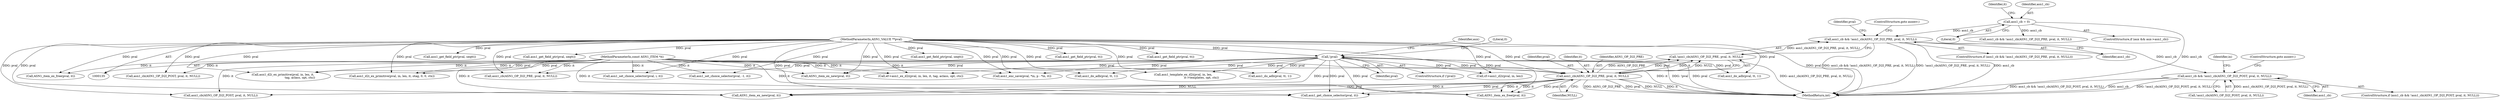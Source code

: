 digraph "0_openssl_cc598f321fbac9c04da5766243ed55d55948637d@pointer" {
"1000464" [label="(Call,asn1_cb && !asn1_cb(ASN1_OP_D2I_PRE, pval, it, NULL))"];
"1000206" [label="(Call,asn1_cb = 0)"];
"1000466" [label="(Call,!asn1_cb(ASN1_OP_D2I_PRE, pval, it, NULL))"];
"1000467" [label="(Call,asn1_cb(ASN1_OP_D2I_PRE, pval, it, NULL))"];
"1000196" [label="(Call,!pval)"];
"1000136" [label="(MethodParameterIn,ASN1_VALUE **pval)"];
"1000139" [label="(MethodParameterIn,const ASN1_ITEM *it)"];
"1000607" [label="(Call,asn1_cb && !asn1_cb(ASN1_OP_D2I_POST, pval, it, NULL))"];
"1000441" [label="(Call,cf->asn1_d2i(pval, in, len))"];
"1000464" [label="(Call,asn1_cb && !asn1_cb(ASN1_OP_D2I_PRE, pval, it, NULL))"];
"1000199" [label="(Literal,0)"];
"1000725" [label="(Call,asn1_cb && !asn1_cb(ASN1_OP_D2I_PRE, pval, it, NULL))"];
"1000803" [label="(Call,asn1_do_adb(pval, tt, 1))"];
"1000139" [label="(MethodParameterIn,const ASN1_ITEM *it)"];
"1000211" [label="(Identifier,it)"];
"1000200" [label="(ControlStructure,if (aux && aux->asn1_cb))"];
"1001019" [label="(Call,ASN1_item_ex_free(pval, it))"];
"1000463" [label="(ControlStructure,if (asn1_cb && !asn1_cb(ASN1_OP_D2I_PRE, pval, it, NULL)))"];
"1000207" [label="(Identifier,asn1_cb)"];
"1000243" [label="(Call,asn1_d2i_ex_primitive(pval, in, len, it,\n                                     tag, aclass, opt, ctx))"];
"1000468" [label="(Identifier,ASN1_OP_D2I_PRE)"];
"1000516" [label="(Call,ASN1_item_ex_new(pval, it))"];
"1000202" [label="(Identifier,aux)"];
"1000317" [label="(Call,asn1_d2i_ex_primitive(pval, in, len, it, otag, 0, 0, ctx))"];
"1000466" [label="(Call,!asn1_cb(ASN1_OP_D2I_PRE, pval, it, NULL))"];
"1000208" [label="(Literal,0)"];
"1000813" [label="(Call,asn1_get_field_ptr(pval, seqtt))"];
"1000609" [label="(Call,!asn1_cb(ASN1_OP_D2I_POST, pval, it, NULL))"];
"1000479" [label="(Call,asn1_get_choice_selector(pval, it))"];
"1000608" [label="(Identifier,asn1_cb)"];
"1000615" [label="(ControlStructure,goto auxerr;)"];
"1000467" [label="(Call,asn1_cb(ASN1_OP_D2I_PRE, pval, it, NULL))"];
"1000333" [label="(Call,ef->asn1_ex_d2i(pval, in, len, it, tag, aclass, opt, ctx))"];
"1000960" [label="(Call,asn1_get_field_ptr(pval, seqtt))"];
"1000606" [label="(ControlStructure,if (asn1_cb && !asn1_cb(ASN1_OP_D2I_POST, pval, it, NULL)))"];
"1000618" [label="(Identifier,in)"];
"1000206" [label="(Call,asn1_cb = 0)"];
"1000728" [label="(Call,asn1_cb(ASN1_OP_D2I_PRE, pval, it, NULL))"];
"1000602" [label="(Call,asn1_set_choice_selector(pval, i, it))"];
"1000469" [label="(Identifier,pval)"];
"1000471" [label="(Identifier,NULL)"];
"1000470" [label="(Identifier,it)"];
"1000233" [label="(Call,asn1_template_ex_d2i(pval, in, len,\n                                        it->templates, opt, ctx))"];
"1000475" [label="(Identifier,pval)"];
"1000607" [label="(Call,asn1_cb && !asn1_cb(ASN1_OP_D2I_POST, pval, it, NULL))"];
"1000136" [label="(MethodParameterIn,ASN1_VALUE **pval)"];
"1000772" [label="(Call,asn1_get_field_ptr(pval, seqtt))"];
"1000196" [label="(Call,!pval)"];
"1000551" [label="(Call,asn1_get_field_ptr(pval, tt))"];
"1000472" [label="(ControlStructure,goto auxerr;)"];
"1001034" [label="(MethodReturn,int)"];
"1000592" [label="(Call,ASN1_item_ex_free(pval, it))"];
"1000977" [label="(Call,asn1_enc_save(pval, *in, p - *in, it))"];
"1000610" [label="(Call,asn1_cb(ASN1_OP_D2I_POST, pval, it, NULL))"];
"1000942" [label="(Call,asn1_do_adb(pval, tt, 1))"];
"1000465" [label="(Identifier,asn1_cb)"];
"1000991" [label="(Call,asn1_cb(ASN1_OP_D2I_POST, pval, it, NULL))"];
"1000197" [label="(Identifier,pval)"];
"1000195" [label="(ControlStructure,if (!pval))"];
"1000766" [label="(Call,asn1_do_adb(pval, tt, 1))"];
"1000508" [label="(Call,asn1_set_choice_selector(pval, -1, it))"];
"1000716" [label="(Call,ASN1_item_ex_new(pval, it))"];
"1000502" [label="(Call,asn1_get_field_ptr(pval, tt))"];
"1000464" -> "1000463"  [label="AST: "];
"1000464" -> "1000465"  [label="CFG: "];
"1000464" -> "1000466"  [label="CFG: "];
"1000465" -> "1000464"  [label="AST: "];
"1000466" -> "1000464"  [label="AST: "];
"1000472" -> "1000464"  [label="CFG: "];
"1000475" -> "1000464"  [label="CFG: "];
"1000464" -> "1001034"  [label="DDG: asn1_cb"];
"1000464" -> "1001034"  [label="DDG: asn1_cb && !asn1_cb(ASN1_OP_D2I_PRE, pval, it, NULL)"];
"1000464" -> "1001034"  [label="DDG: !asn1_cb(ASN1_OP_D2I_PRE, pval, it, NULL)"];
"1000206" -> "1000464"  [label="DDG: asn1_cb"];
"1000466" -> "1000464"  [label="DDG: asn1_cb(ASN1_OP_D2I_PRE, pval, it, NULL)"];
"1000464" -> "1000607"  [label="DDG: asn1_cb"];
"1000206" -> "1000200"  [label="AST: "];
"1000206" -> "1000208"  [label="CFG: "];
"1000207" -> "1000206"  [label="AST: "];
"1000208" -> "1000206"  [label="AST: "];
"1000211" -> "1000206"  [label="CFG: "];
"1000206" -> "1001034"  [label="DDG: asn1_cb"];
"1000206" -> "1000725"  [label="DDG: asn1_cb"];
"1000466" -> "1000467"  [label="CFG: "];
"1000467" -> "1000466"  [label="AST: "];
"1000466" -> "1001034"  [label="DDG: asn1_cb(ASN1_OP_D2I_PRE, pval, it, NULL)"];
"1000467" -> "1000466"  [label="DDG: ASN1_OP_D2I_PRE"];
"1000467" -> "1000466"  [label="DDG: pval"];
"1000467" -> "1000466"  [label="DDG: it"];
"1000467" -> "1000466"  [label="DDG: NULL"];
"1000467" -> "1000471"  [label="CFG: "];
"1000468" -> "1000467"  [label="AST: "];
"1000469" -> "1000467"  [label="AST: "];
"1000470" -> "1000467"  [label="AST: "];
"1000471" -> "1000467"  [label="AST: "];
"1000467" -> "1001034"  [label="DDG: ASN1_OP_D2I_PRE"];
"1000467" -> "1001034"  [label="DDG: pval"];
"1000467" -> "1001034"  [label="DDG: NULL"];
"1000467" -> "1001034"  [label="DDG: it"];
"1000196" -> "1000467"  [label="DDG: pval"];
"1000136" -> "1000467"  [label="DDG: pval"];
"1000139" -> "1000467"  [label="DDG: it"];
"1000467" -> "1000479"  [label="DDG: pval"];
"1000467" -> "1000479"  [label="DDG: it"];
"1000467" -> "1000516"  [label="DDG: pval"];
"1000467" -> "1000516"  [label="DDG: it"];
"1000467" -> "1000610"  [label="DDG: NULL"];
"1000467" -> "1001019"  [label="DDG: pval"];
"1000467" -> "1001019"  [label="DDG: it"];
"1000196" -> "1000195"  [label="AST: "];
"1000196" -> "1000197"  [label="CFG: "];
"1000197" -> "1000196"  [label="AST: "];
"1000199" -> "1000196"  [label="CFG: "];
"1000202" -> "1000196"  [label="CFG: "];
"1000196" -> "1001034"  [label="DDG: pval"];
"1000196" -> "1001034"  [label="DDG: !pval"];
"1000136" -> "1000196"  [label="DDG: pval"];
"1000196" -> "1000233"  [label="DDG: pval"];
"1000196" -> "1000243"  [label="DDG: pval"];
"1000196" -> "1000317"  [label="DDG: pval"];
"1000196" -> "1000333"  [label="DDG: pval"];
"1000196" -> "1000441"  [label="DDG: pval"];
"1000196" -> "1000479"  [label="DDG: pval"];
"1000196" -> "1000516"  [label="DDG: pval"];
"1000196" -> "1000716"  [label="DDG: pval"];
"1000196" -> "1000728"  [label="DDG: pval"];
"1000196" -> "1000766"  [label="DDG: pval"];
"1000196" -> "1000803"  [label="DDG: pval"];
"1000196" -> "1000942"  [label="DDG: pval"];
"1000196" -> "1000977"  [label="DDG: pval"];
"1000196" -> "1001019"  [label="DDG: pval"];
"1000136" -> "1000135"  [label="AST: "];
"1000136" -> "1001034"  [label="DDG: pval"];
"1000136" -> "1000233"  [label="DDG: pval"];
"1000136" -> "1000243"  [label="DDG: pval"];
"1000136" -> "1000317"  [label="DDG: pval"];
"1000136" -> "1000333"  [label="DDG: pval"];
"1000136" -> "1000441"  [label="DDG: pval"];
"1000136" -> "1000479"  [label="DDG: pval"];
"1000136" -> "1000502"  [label="DDG: pval"];
"1000136" -> "1000508"  [label="DDG: pval"];
"1000136" -> "1000516"  [label="DDG: pval"];
"1000136" -> "1000551"  [label="DDG: pval"];
"1000136" -> "1000592"  [label="DDG: pval"];
"1000136" -> "1000602"  [label="DDG: pval"];
"1000136" -> "1000610"  [label="DDG: pval"];
"1000136" -> "1000716"  [label="DDG: pval"];
"1000136" -> "1000728"  [label="DDG: pval"];
"1000136" -> "1000766"  [label="DDG: pval"];
"1000136" -> "1000772"  [label="DDG: pval"];
"1000136" -> "1000803"  [label="DDG: pval"];
"1000136" -> "1000813"  [label="DDG: pval"];
"1000136" -> "1000942"  [label="DDG: pval"];
"1000136" -> "1000960"  [label="DDG: pval"];
"1000136" -> "1000977"  [label="DDG: pval"];
"1000136" -> "1000991"  [label="DDG: pval"];
"1000136" -> "1001019"  [label="DDG: pval"];
"1000139" -> "1000135"  [label="AST: "];
"1000139" -> "1001034"  [label="DDG: it"];
"1000139" -> "1000243"  [label="DDG: it"];
"1000139" -> "1000317"  [label="DDG: it"];
"1000139" -> "1000333"  [label="DDG: it"];
"1000139" -> "1000479"  [label="DDG: it"];
"1000139" -> "1000508"  [label="DDG: it"];
"1000139" -> "1000516"  [label="DDG: it"];
"1000139" -> "1000592"  [label="DDG: it"];
"1000139" -> "1000602"  [label="DDG: it"];
"1000139" -> "1000610"  [label="DDG: it"];
"1000139" -> "1000716"  [label="DDG: it"];
"1000139" -> "1000728"  [label="DDG: it"];
"1000139" -> "1000977"  [label="DDG: it"];
"1000139" -> "1000991"  [label="DDG: it"];
"1000139" -> "1001019"  [label="DDG: it"];
"1000607" -> "1000606"  [label="AST: "];
"1000607" -> "1000608"  [label="CFG: "];
"1000607" -> "1000609"  [label="CFG: "];
"1000608" -> "1000607"  [label="AST: "];
"1000609" -> "1000607"  [label="AST: "];
"1000615" -> "1000607"  [label="CFG: "];
"1000618" -> "1000607"  [label="CFG: "];
"1000607" -> "1001034"  [label="DDG: asn1_cb && !asn1_cb(ASN1_OP_D2I_POST, pval, it, NULL)"];
"1000607" -> "1001034"  [label="DDG: asn1_cb"];
"1000607" -> "1001034"  [label="DDG: !asn1_cb(ASN1_OP_D2I_POST, pval, it, NULL)"];
"1000609" -> "1000607"  [label="DDG: asn1_cb(ASN1_OP_D2I_POST, pval, it, NULL)"];
}
